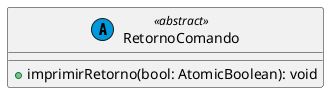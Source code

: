 @startuml

class RetornoComando <<(A,#0099dd) abstract>> {

    + imprimirRetorno(bool: AtomicBoolean): void
}

@enduml